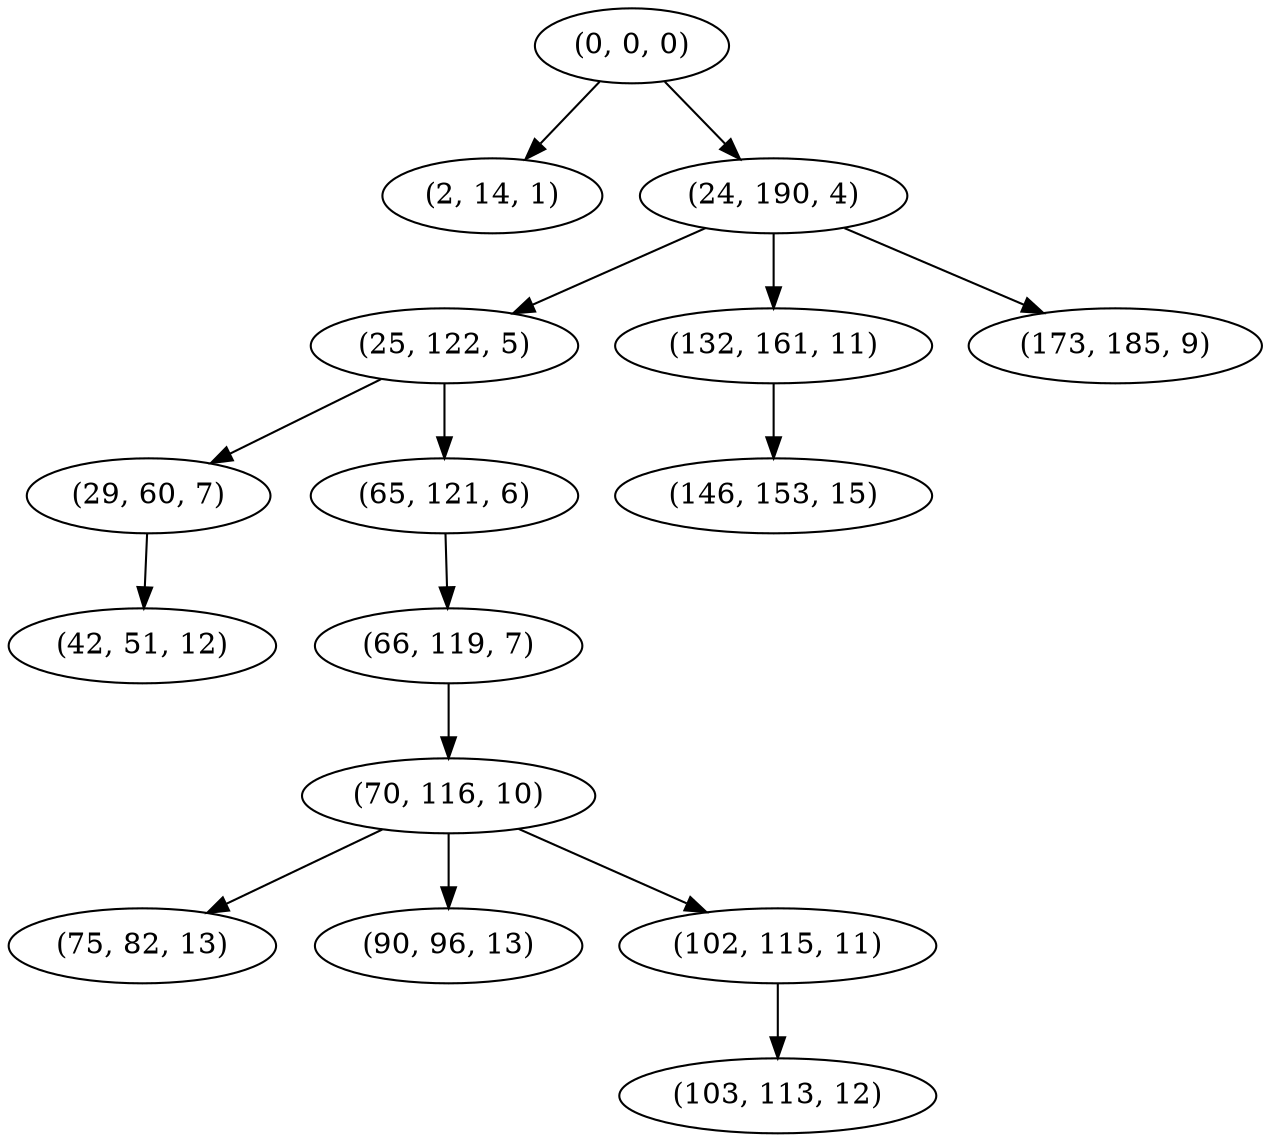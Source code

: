digraph tree {
    "(0, 0, 0)";
    "(2, 14, 1)";
    "(24, 190, 4)";
    "(25, 122, 5)";
    "(29, 60, 7)";
    "(42, 51, 12)";
    "(65, 121, 6)";
    "(66, 119, 7)";
    "(70, 116, 10)";
    "(75, 82, 13)";
    "(90, 96, 13)";
    "(102, 115, 11)";
    "(103, 113, 12)";
    "(132, 161, 11)";
    "(146, 153, 15)";
    "(173, 185, 9)";
    "(0, 0, 0)" -> "(2, 14, 1)";
    "(0, 0, 0)" -> "(24, 190, 4)";
    "(24, 190, 4)" -> "(25, 122, 5)";
    "(24, 190, 4)" -> "(132, 161, 11)";
    "(24, 190, 4)" -> "(173, 185, 9)";
    "(25, 122, 5)" -> "(29, 60, 7)";
    "(25, 122, 5)" -> "(65, 121, 6)";
    "(29, 60, 7)" -> "(42, 51, 12)";
    "(65, 121, 6)" -> "(66, 119, 7)";
    "(66, 119, 7)" -> "(70, 116, 10)";
    "(70, 116, 10)" -> "(75, 82, 13)";
    "(70, 116, 10)" -> "(90, 96, 13)";
    "(70, 116, 10)" -> "(102, 115, 11)";
    "(102, 115, 11)" -> "(103, 113, 12)";
    "(132, 161, 11)" -> "(146, 153, 15)";
}
